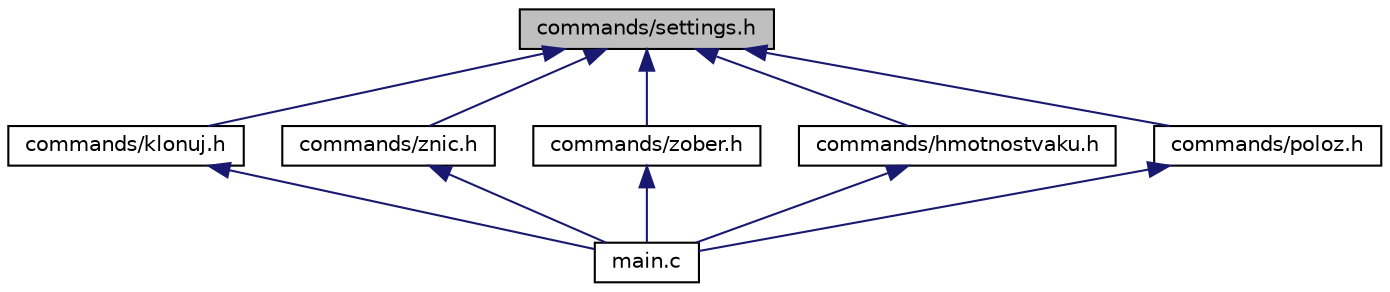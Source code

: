 digraph "commands/settings.h"
{
  edge [fontname="Helvetica",fontsize="10",labelfontname="Helvetica",labelfontsize="10"];
  node [fontname="Helvetica",fontsize="10",shape=record];
  Node1 [label="commands/settings.h",height=0.2,width=0.4,color="black", fillcolor="grey75", style="filled", fontcolor="black"];
  Node1 -> Node2 [dir="back",color="midnightblue",fontsize="10",style="solid",fontname="Helvetica"];
  Node2 [label="commands/klonuj.h",height=0.2,width=0.4,color="black", fillcolor="white", style="filled",URL="$db/db4/klonuj_8h.html",tooltip="vytvorí kópiu predmetu v danej miestnosti do vaku "];
  Node2 -> Node3 [dir="back",color="midnightblue",fontsize="10",style="solid",fontname="Helvetica"];
  Node3 [label="main.c",height=0.2,width=0.4,color="black", fillcolor="white", style="filled",URL="$d0/d29/main_8c.html"];
  Node1 -> Node4 [dir="back",color="midnightblue",fontsize="10",style="solid",fontname="Helvetica"];
  Node4 [label="commands/znic.h",height=0.2,width=0.4,color="black", fillcolor="white", style="filled",URL="$d2/ded/znic_8h.html",tooltip="zničí (odstráni) predmet v danej miestnosti "];
  Node4 -> Node3 [dir="back",color="midnightblue",fontsize="10",style="solid",fontname="Helvetica"];
  Node1 -> Node5 [dir="back",color="midnightblue",fontsize="10",style="solid",fontname="Helvetica"];
  Node5 [label="commands/zober.h",height=0.2,width=0.4,color="black", fillcolor="white", style="filled",URL="$d6/d2e/zober_8h.html",tooltip="zoberie predmet z danej miestnosti "];
  Node5 -> Node3 [dir="back",color="midnightblue",fontsize="10",style="solid",fontname="Helvetica"];
  Node1 -> Node6 [dir="back",color="midnightblue",fontsize="10",style="solid",fontname="Helvetica"];
  Node6 [label="commands/hmotnostvaku.h",height=0.2,width=0.4,color="black", fillcolor="white", style="filled",URL="$df/d7a/hmotnostvaku_8h.html",tooltip="vypíše súčet hmotnosti (veľkosti v bytoch) predmetov vo vaku "];
  Node6 -> Node3 [dir="back",color="midnightblue",fontsize="10",style="solid",fontname="Helvetica"];
  Node1 -> Node7 [dir="back",color="midnightblue",fontsize="10",style="solid",fontname="Helvetica"];
  Node7 [label="commands/poloz.h",height=0.2,width=0.4,color="black", fillcolor="white", style="filled",URL="$d0/de4/poloz_8h.html",tooltip="uloží predmet z vaku do aktuálnej miestnosti "];
  Node7 -> Node3 [dir="back",color="midnightblue",fontsize="10",style="solid",fontname="Helvetica"];
}
